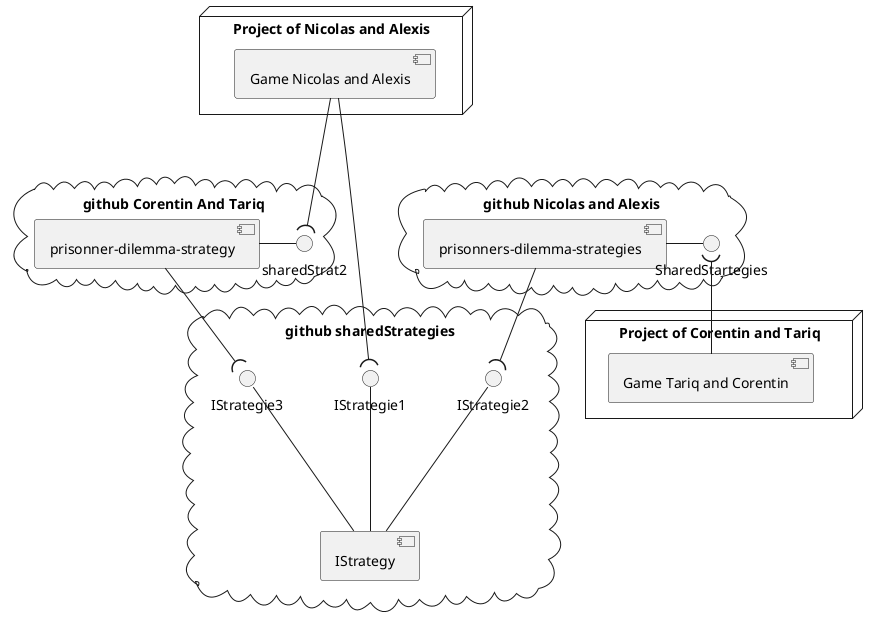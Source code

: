 @startuml
'https://plantuml.com/component-diagram

cloud "github sharedStrategies" {

     IStrategie1 --- [IStrategy]
     IStrategie2 --- [IStrategy]
     IStrategie3 --- [IStrategy]
}

cloud "github Nicolas and Alexis"{
    [prisonners-dilemma-strategies] - SharedStartegies
    [prisonners-dilemma-strategies] --( IStrategie2
}

cloud "github Corentin And Tariq"{
    [prisonner-dilemma-strategy] - sharedStrat2
    [prisonner-dilemma-strategy] --( IStrategie3
}


node "Project of Nicolas and Alexis"{
    [Game Nicolas and Alexis] --( IStrategie1
    [Game Nicolas and Alexis] ---(sharedStrat2

}

node "Project of Corentin and Tariq"{
    [Game Tariq and Corentin]
     SharedStartegies )--[Game Tariq and Corentin]
}
@enduml